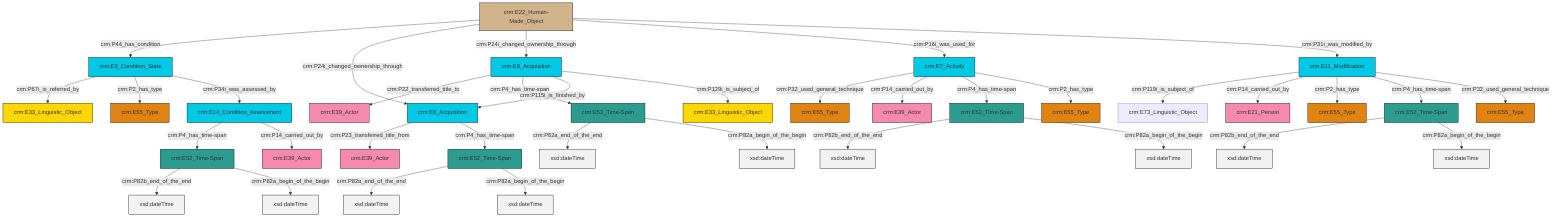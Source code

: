 graph TD
classDef Literal fill:#f2f2f2,stroke:#000000;
classDef CRM_Entity fill:#FFFFFF,stroke:#000000;
classDef Temporal_Entity fill:#00C9E6, stroke:#000000;
classDef Type fill:#E18312, stroke:#000000;
classDef Time-Span fill:#2C9C91, stroke:#000000;
classDef Appellation fill:#FFEB7F, stroke:#000000;
classDef Place fill:#008836, stroke:#000000;
classDef Persistent_Item fill:#B266B2, stroke:#000000;
classDef Conceptual_Object fill:#FFD700, stroke:#000000;
classDef Physical_Thing fill:#D2B48C, stroke:#000000;
classDef Actor fill:#f58aad, stroke:#000000;
classDef PC_Classes fill:#4ce600, stroke:#000000;
classDef Multi fill:#cccccc,stroke:#000000;

0["crm:E7_Activity"]:::Temporal_Entity -->|crm:P32_used_general_technique| 1["crm:E55_Type"]:::Type
2["crm:E22_Human-Made_Object"]:::Physical_Thing -->|crm:P44_has_condition| 3["crm:E3_Condition_State"]:::Temporal_Entity
0["crm:E7_Activity"]:::Temporal_Entity -->|crm:P14_carried_out_by| 4["crm:E39_Actor"]:::Actor
9["crm:E8_Acquisition"]:::Temporal_Entity -->|crm:P22_transferred_title_to| 10["crm:E39_Actor"]:::Actor
16["crm:E52_Time-Span"]:::Time-Span -->|crm:P82b_end_of_the_end| 17[xsd:dateTime]:::Literal
11["crm:E52_Time-Span"]:::Time-Span -->|crm:P82a_end_of_the_end| 18[xsd:dateTime]:::Literal
16["crm:E52_Time-Span"]:::Time-Span -->|crm:P82a_begin_of_the_begin| 21[xsd:dateTime]:::Literal
9["crm:E8_Acquisition"]:::Temporal_Entity -->|crm:P4_has_time-span| 22["crm:E52_Time-Span"]:::Time-Span
11["crm:E52_Time-Span"]:::Time-Span -->|crm:P82a_begin_of_the_begin| 24[xsd:dateTime]:::Literal
2["crm:E22_Human-Made_Object"]:::Physical_Thing -->|crm:P24i_changed_ownership_through| 27["crm:E8_Acquisition"]:::Temporal_Entity
22["crm:E52_Time-Span"]:::Time-Span -->|crm:P82a_end_of_the_end| 28[xsd:dateTime]:::Literal
27["crm:E8_Acquisition"]:::Temporal_Entity -->|crm:P23_transferred_title_from| 19["crm:E39_Actor"]:::Actor
29["crm:E11_Modification"]:::Temporal_Entity -->|crm:P119i_is_subject_of| 31["crm:E73_Linguistic_Object"]:::Default
9["crm:E8_Acquisition"]:::Temporal_Entity -->|crm:P115i_is_finished_by| 27["crm:E8_Acquisition"]:::Temporal_Entity
27["crm:E8_Acquisition"]:::Temporal_Entity -->|crm:P4_has_time-span| 11["crm:E52_Time-Span"]:::Time-Span
9["crm:E8_Acquisition"]:::Temporal_Entity -->|crm:P129i_is_subject_of| 13["crm:E33_Linguistic_Object"]:::Conceptual_Object
22["crm:E52_Time-Span"]:::Time-Span -->|crm:P82a_begin_of_the_begin| 33[xsd:dateTime]:::Literal
29["crm:E11_Modification"]:::Temporal_Entity -->|crm:P14_carried_out_by| 34["crm:E21_Person"]:::Actor
2["crm:E22_Human-Made_Object"]:::Physical_Thing -->|crm:P24i_changed_ownership_through| 9["crm:E8_Acquisition"]:::Temporal_Entity
29["crm:E11_Modification"]:::Temporal_Entity -->|crm:P2_has_type| 5["crm:E55_Type"]:::Type
37["crm:E52_Time-Span"]:::Time-Span -->|crm:P82b_end_of_the_end| 38[xsd:dateTime]:::Literal
3["crm:E3_Condition_State"]:::Temporal_Entity -->|crm:P67i_is_referred_by| 39["crm:E33_Linguistic_Object"]:::Conceptual_Object
0["crm:E7_Activity"]:::Temporal_Entity -->|crm:P4_has_time-span| 43["crm:E52_Time-Span"]:::Time-Span
44["crm:E14_Condition_Assessment"]:::Temporal_Entity -->|crm:P4_has_time-span| 16["crm:E52_Time-Span"]:::Time-Span
43["crm:E52_Time-Span"]:::Time-Span -->|crm:P82b_end_of_the_end| 48[xsd:dateTime]:::Literal
2["crm:E22_Human-Made_Object"]:::Physical_Thing -->|crm:P16i_was_used_for| 0["crm:E7_Activity"]:::Temporal_Entity
29["crm:E11_Modification"]:::Temporal_Entity -->|crm:P4_has_time-span| 37["crm:E52_Time-Span"]:::Time-Span
37["crm:E52_Time-Span"]:::Time-Span -->|crm:P82a_begin_of_the_begin| 51[xsd:dateTime]:::Literal
43["crm:E52_Time-Span"]:::Time-Span -->|crm:P82a_begin_of_the_begin| 56[xsd:dateTime]:::Literal
2["crm:E22_Human-Made_Object"]:::Physical_Thing -->|crm:P31i_was_modified_by| 29["crm:E11_Modification"]:::Temporal_Entity
0["crm:E7_Activity"]:::Temporal_Entity -->|crm:P2_has_type| 40["crm:E55_Type"]:::Type
29["crm:E11_Modification"]:::Temporal_Entity -->|crm:P32_used_general_technique| 54["crm:E55_Type"]:::Type
3["crm:E3_Condition_State"]:::Temporal_Entity -->|crm:P2_has_type| 7["crm:E55_Type"]:::Type
44["crm:E14_Condition_Assessment"]:::Temporal_Entity -->|crm:P14_carried_out_by| 25["crm:E39_Actor"]:::Actor
3["crm:E3_Condition_State"]:::Temporal_Entity -->|crm:P34i_was_assessed_by| 44["crm:E14_Condition_Assessment"]:::Temporal_Entity